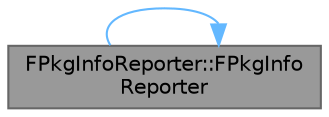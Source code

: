 digraph "FPkgInfoReporter::FPkgInfoReporter"
{
 // INTERACTIVE_SVG=YES
 // LATEX_PDF_SIZE
  bgcolor="transparent";
  edge [fontname=Helvetica,fontsize=10,labelfontname=Helvetica,labelfontsize=10];
  node [fontname=Helvetica,fontsize=10,shape=box,height=0.2,width=0.4];
  rankdir="LR";
  Node1 [id="Node000001",label="FPkgInfoReporter::FPkgInfo\lReporter",height=0.2,width=0.4,color="gray40", fillcolor="grey60", style="filled", fontcolor="black",tooltip="Constructors."];
  Node1 -> Node1 [id="edge1_Node000001_Node000001",color="steelblue1",style="solid",tooltip=" "];
}

